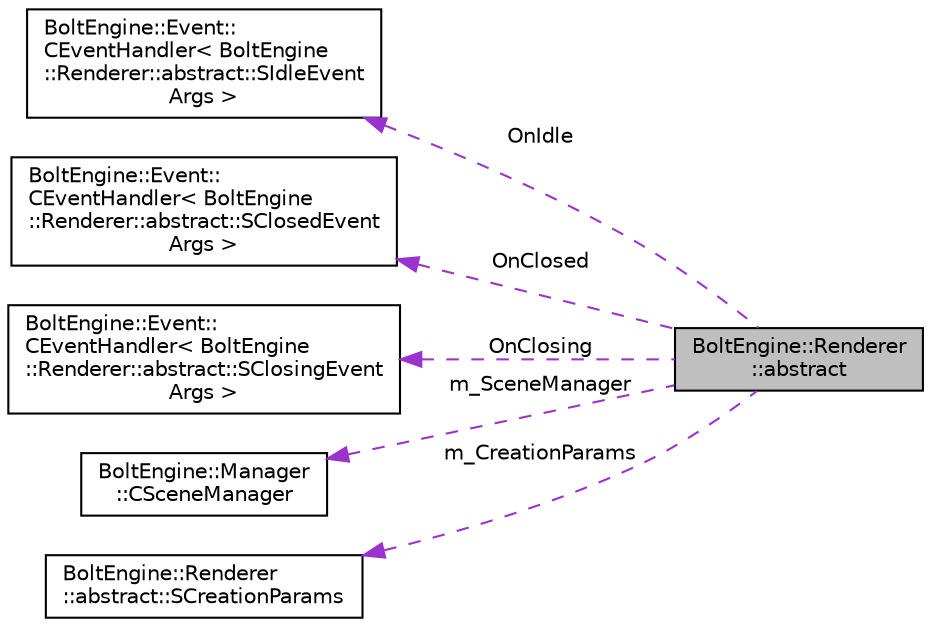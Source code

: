 digraph "BoltEngine::Renderer::abstract"
{
  edge [fontname="Helvetica",fontsize="10",labelfontname="Helvetica",labelfontsize="10"];
  node [fontname="Helvetica",fontsize="10",shape=record];
  rankdir="LR";
  Node1 [label="BoltEngine::Renderer\l::abstract",height=0.2,width=0.4,color="black", fillcolor="grey75", style="filled" fontcolor="black"];
  Node2 -> Node1 [dir="back",color="darkorchid3",fontsize="10",style="dashed",label=" OnIdle" ,fontname="Helvetica"];
  Node2 [label="BoltEngine::Event::\lCEventHandler\< BoltEngine\l::Renderer::abstract::SIdleEvent\lArgs \>",height=0.2,width=0.4,color="black", fillcolor="white", style="filled",URL="$class_bolt_engine_1_1_event_1_1_c_event_handler.html"];
  Node3 -> Node1 [dir="back",color="darkorchid3",fontsize="10",style="dashed",label=" OnClosed" ,fontname="Helvetica"];
  Node3 [label="BoltEngine::Event::\lCEventHandler\< BoltEngine\l::Renderer::abstract::SClosedEvent\lArgs \>",height=0.2,width=0.4,color="black", fillcolor="white", style="filled",URL="$class_bolt_engine_1_1_event_1_1_c_event_handler.html"];
  Node4 -> Node1 [dir="back",color="darkorchid3",fontsize="10",style="dashed",label=" OnClosing" ,fontname="Helvetica"];
  Node4 [label="BoltEngine::Event::\lCEventHandler\< BoltEngine\l::Renderer::abstract::SClosingEvent\lArgs \>",height=0.2,width=0.4,color="black", fillcolor="white", style="filled",URL="$class_bolt_engine_1_1_event_1_1_c_event_handler.html"];
  Node5 -> Node1 [dir="back",color="darkorchid3",fontsize="10",style="dashed",label=" m_SceneManager" ,fontname="Helvetica"];
  Node5 [label="BoltEngine::Manager\l::CSceneManager",height=0.2,width=0.4,color="black", fillcolor="white", style="filled",URL="$class_bolt_engine_1_1_manager_1_1_c_scene_manager.html"];
  Node6 -> Node1 [dir="back",color="darkorchid3",fontsize="10",style="dashed",label=" m_CreationParams" ,fontname="Helvetica"];
  Node6 [label="BoltEngine::Renderer\l::abstract::SCreationParams",height=0.2,width=0.4,color="black", fillcolor="white", style="filled",URL="$struct_bolt_engine_1_1_renderer_1_1abstract_1_1_s_creation_params.html"];
}
